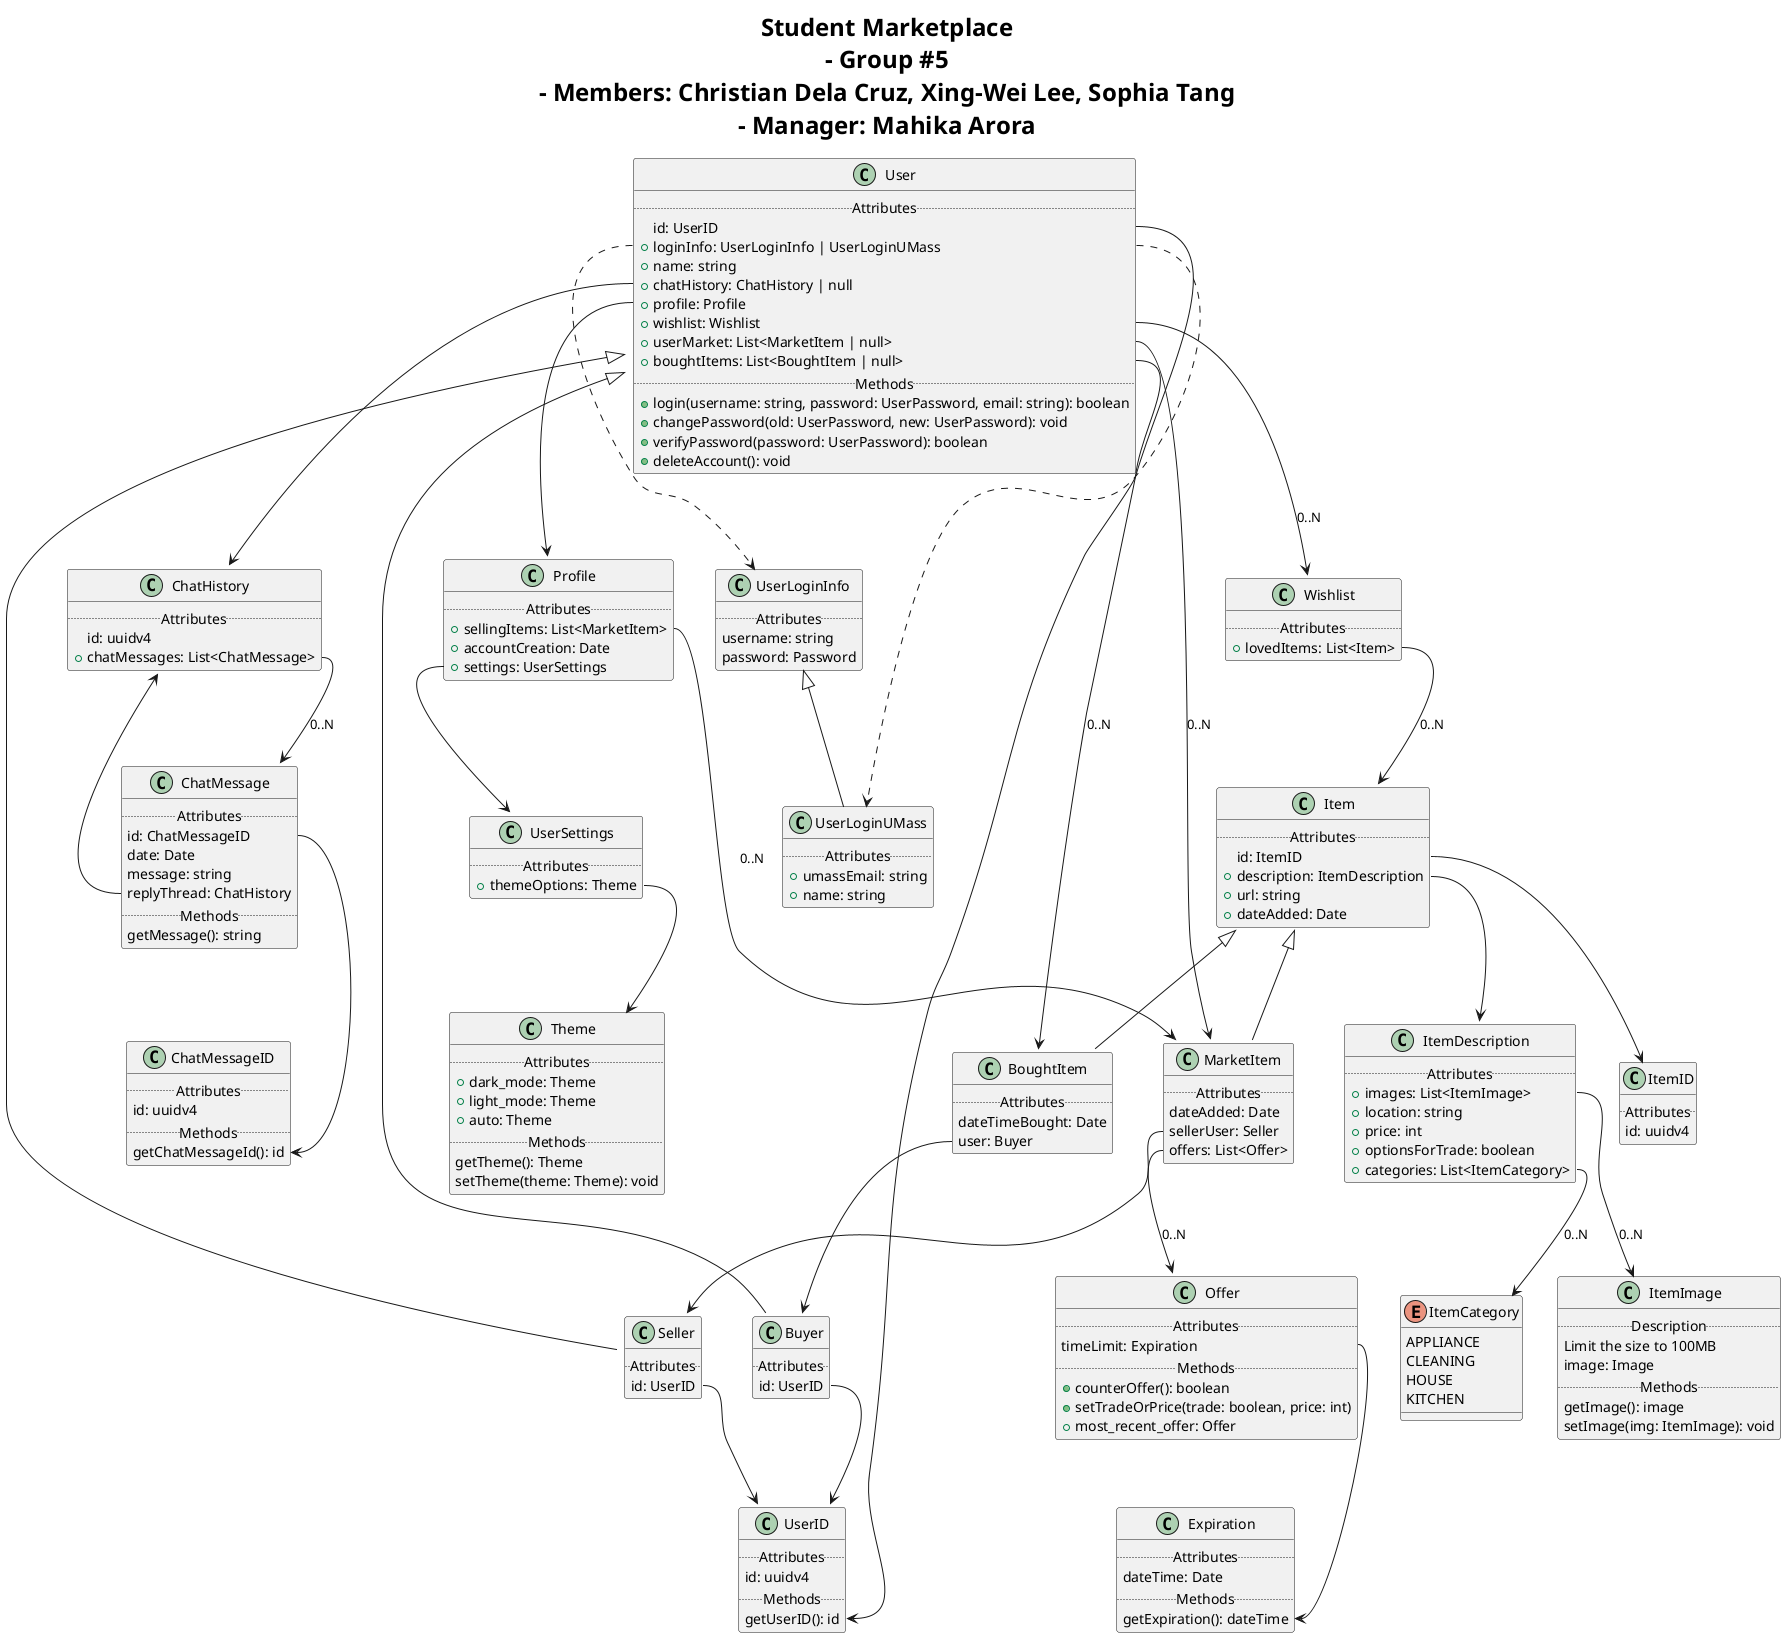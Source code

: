 /"Install PlantUML extension in VSCode for this"/

@startuml "Student Marketplace"

set separator none

skinparam TitleFontSize 24
title
Student Marketplace
- Group #5
- Members: Christian Dela Cruz, Xing-Wei Lee, Sophia Tang
- Manager: Mahika Arora
end title


class User {
  .. Attributes ..
  id: UserID
  + loginInfo: UserLoginInfo | UserLoginUMass
  + name: string
  + chatHistory: ChatHistory | null
  + profile: Profile
  + wishlist: Wishlist
  + userMarket: List<MarketItem | null>
  + boughtItems: List<BoughtItem | null>
  .. Methods ..
  + login(username: string, password: UserPassword, email: string): boolean
  + changePassword(old: UserPassword, new: UserPassword): void
  + verifyPassword(password: UserPassword): boolean
  + deleteAccount(): void
}

class UserLoginInfo {
  .. Attributes ..
  username: string
  password: Password
}

class UserLoginUMass extends UserLoginInfo {
  .. Attributes ..
  + umassEmail: string
  + name: string
}

class UserID {
  .. Attributes ..
  id: uuidv4
  .. Methods ..
  getUserID(): id
}

class Buyer extends User {
  .. Attributes ..
  id: UserID
}


class Seller extends User {
  .. Attributes ..
  id: UserID
}



class Item {
  .. Attributes ..
  id: ItemID
  + description: ItemDescription
  + url: string
  + dateAdded: Date
}

class MarketItem extends Item{
  .. Attributes ..
  dateAdded: Date
  sellerUser: Seller
  offers: List<Offer>
}

class BoughtItem extends Item {
  .. Attributes ..
  dateTimeBought: Date
  user: Buyer
}


class ItemID{
  .. Attributes ..
  id: uuidv4
}


class Wishlist {
  .. Attributes ..
  + lovedItems: List<Item>
}


class ItemDescription {
  .. Attributes ..
  + images: List<ItemImage>
  + location: string
  + price: int
  + optionsForTrade: boolean
  + categories: List<ItemCategory>
}


class ItemImage{
  .. Description ..
  Limit the size to 100MB
  image: Image
  .. Methods ..
  getImage(): image
  setImage(img: ItemImage): void
}


enum ItemCategory {
  APPLIANCE
  CLEANING
  HOUSE
  KITCHEN
}

class Profile {
  .. Attributes ..
  + sellingItems: List<MarketItem>
  + accountCreation: Date
  + settings: UserSettings
}


class ChatHistory {
  .. Attributes ..
  id: uuidv4
  + chatMessages: List<ChatMessage>
}

class ChatMessage {
  .. Attributes ..
  id: ChatMessageID
  date: Date
  message: string
  replyThread: ChatHistory
  .. Methods ..
  getMessage(): string
}


class ChatMessageID {
  .. Attributes ..
  id: uuidv4
  .. Methods ..
  getChatMessageId(): id
}


class UserSettings {
  .. Attributes ..
  + themeOptions: Theme
}


class Theme {
  .. Attributes ..
  + dark_mode: Theme
  + light_mode: Theme
  + auto: Theme
  .. Methods ..
  getTheme(): Theme
  setTheme(theme: Theme): void
}

class Offer {
  .. Attributes ..
  timeLimit: Expiration
  .. Methods ..
  + counterOffer(): boolean
  + setTradeOrPrice(trade: boolean, price: int)
  + most_recent_offer: Offer
}


class Expiration{
  .. Attributes ..
  dateTime: Date
  .. Methods ..
  getExpiration(): dateTime
}


User::id --> UserID::getUserID
User::loginInfo ..> UserLoginInfo
User::loginInfo ..> UserLoginUMass
User::chatHistory --> ChatHistory
User::userMarket --> MarketItem: "0..N"
User::wishlist --> Wishlist: "0..N"
User::boughtItems --> BoughtItem: "0..N"
User::profile --> Profile

Buyer::id --> UserID
Seller::id --> UserID

MarketItem::sellerUser --> Seller
MarketItem::offers --> Offer: "0..N"

BoughtItem::user --> Buyer

Item::id --> ItemID
Item::description --> ItemDescription

Wishlist::lovedItems --> Item: "0..N"

ItemDescription::images --> ItemImage: "0..N"
ItemDescription::categories --> ItemCategory: "0..N"

Profile::sellingItems --> MarketItem: "0..N"
Profile::settings --> UserSettings

ChatMessage::id --> ChatMessageID::getChatMessageId
ChatMessage::replyThread --> ChatHistory

ChatHistory::chatMessages --> ChatMessage: "0..N"

UserSettings::themeOptions --> Theme

Offer::timeLimit --> Expiration::getExpiration

@enduml
